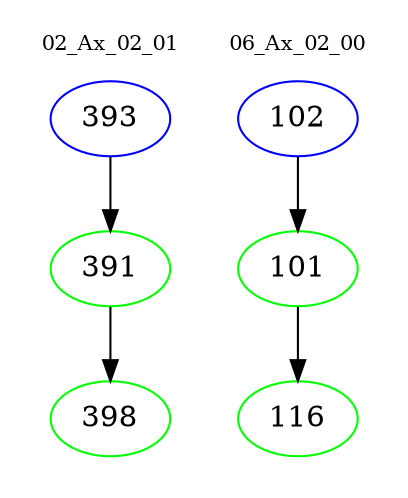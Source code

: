 digraph{
subgraph cluster_0 {
color = white
label = "02_Ax_02_01";
fontsize=10;
T0_393 [label="393", color="blue"]
T0_393 -> T0_391 [color="black"]
T0_391 [label="391", color="green"]
T0_391 -> T0_398 [color="black"]
T0_398 [label="398", color="green"]
}
subgraph cluster_1 {
color = white
label = "06_Ax_02_00";
fontsize=10;
T1_102 [label="102", color="blue"]
T1_102 -> T1_101 [color="black"]
T1_101 [label="101", color="green"]
T1_101 -> T1_116 [color="black"]
T1_116 [label="116", color="green"]
}
}
